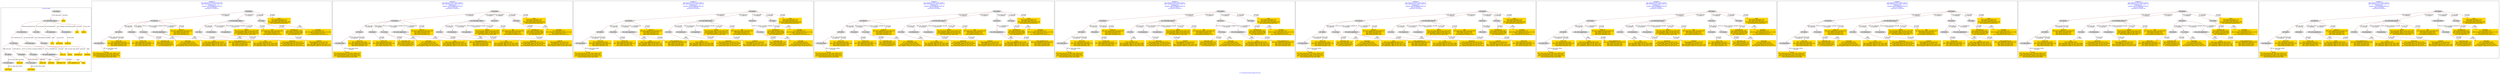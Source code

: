 digraph n0 {
fontcolor="blue"
remincross="true"
label="s17-s-houston-museum-of-fine-arts.json"
subgraph cluster_0 {
label="1-correct model"
n2[style="filled",color="white",fillcolor="lightgray",label="E12_Production1"];
n3[style="filled",color="white",fillcolor="lightgray",label="E21_Person1"];
n4[style="filled",color="white",fillcolor="lightgray",label="E52_Time-Span1"];
n5[style="filled",color="white",fillcolor="lightgray",label="E55_Type1"];
n6[style="filled",color="white",fillcolor="lightgray",label="E67_Birth1"];
n7[style="filled",color="white",fillcolor="lightgray",label="E69_Death1"];
n8[style="filled",color="white",fillcolor="lightgray",label="E74_Group1"];
n9[style="filled",color="white",fillcolor="lightgray",label="E82_Actor_Appellation1"];
n10[style="filled",color="white",fillcolor="lightgray",label="E22_Man-Made_Object1"];
n11[style="filled",color="white",fillcolor="lightgray",label="E35_Title1"];
n12[style="filled",color="white",fillcolor="lightgray",label="E54_Dimension1"];
n13[style="filled",color="white",fillcolor="lightgray",label="E8_Acquisition1"];
n14[style="filled",color="white",fillcolor="lightgray",label="E38_Image1"];
n15[style="filled",color="white",fillcolor="lightgray",label="E52_Time-Span2"];
n16[style="filled",color="white",fillcolor="lightgray",label="E52_Time-Span3"];
n17[shape="plaintext",style="filled",fillcolor="gold",label="Death_URI"];
n18[shape="plaintext",style="filled",fillcolor="gold",label="credittext"];
n19[shape="plaintext",style="filled",fillcolor="gold",label="artyear"];
n20[shape="plaintext",style="filled",fillcolor="gold",label="link"];
n21[shape="plaintext",style="filled",fillcolor="gold",label="technique_uri"];
n22[shape="plaintext",style="filled",fillcolor="gold",label="artist_appellation_uri"];
n23[shape="plaintext",style="filled",fillcolor="gold",label="artdesc"];
n24[shape="plaintext",style="filled",fillcolor="gold",label="artist_uri"];
n25[shape="plaintext",style="filled",fillcolor="gold",label="artist"];
n26[shape="plaintext",style="filled",fillcolor="gold",label="Birth_URI"];
n27[shape="plaintext",style="filled",fillcolor="gold",label="nationality"];
n28[shape="plaintext",style="filled",fillcolor="gold",label="artist_birth"];
n29[shape="plaintext",style="filled",fillcolor="gold",label="artist_death"];
n30[shape="plaintext",style="filled",fillcolor="gold",label="nationality_URI"];
n31[shape="plaintext",style="filled",fillcolor="gold",label="technique"];
n32[shape="plaintext",style="filled",fillcolor="gold",label="dimensions"];
n33[shape="plaintext",style="filled",fillcolor="gold",label="title"];
n34[shape="plaintext",style="filled",fillcolor="gold",label="photo"];
}
subgraph cluster_1 {
label="candidate 0\nlink coherence:0.037037037037037035\nnode coherence:0.07142857142857142\nconfidence:1.0\nmapping score:0.3988095238095238\ncost:1610.805839\n-precision:0.73-recall:0.57"
n36[style="filled",color="white",fillcolor="lightgray",label="E21_Person1"];
n37[style="filled",color="white",fillcolor="lightgray",label="E67_Birth1"];
n38[style="filled",color="white",fillcolor="lightgray",label="E69_Death1"];
n39[style="filled",color="white",fillcolor="lightgray",label="E74_Group1"];
n40[style="filled",color="white",fillcolor="lightgray",label="E82_Actor_Appellation1"];
n41[style="filled",color="white",fillcolor="lightgray",label="E22_Man-Made_Object1"];
n42[style="filled",color="white",fillcolor="lightgray",label="E35_Title1"];
n43[style="filled",color="white",fillcolor="lightgray",label="E54_Dimension1"];
n44[style="filled",color="white",fillcolor="lightgray",label="E8_Acquisition1"];
n45[style="filled",color="white",fillcolor="lightgray",label="E38_Image1"];
n46[style="filled",color="white",fillcolor="lightgray",label="E55_Type1"];
n47[style="filled",color="white",fillcolor="lightgray",label="E52_Time-Span1"];
n48[shape="plaintext",style="filled",fillcolor="gold",label="nationality_URI\n[E74_Group,classLink,0.712]\n[E55_Type,classLink,0.167]\n[E57_Material,classLink,0.081]\n[E74_Group,label,0.04]"];
n49[shape="plaintext",style="filled",fillcolor="gold",label="artdesc\n[E22_Man-Made_Object,P3_has_note,0.326]\n[E33_Linguistic_Object,P3_has_note,0.3]\n[E73_Information_Object,P3_has_note,0.267]\n[E21_Person,P3_has_note,0.108]"];
n50[shape="plaintext",style="filled",fillcolor="gold",label="title\n[E35_Title,label,0.363]\n[E22_Man-Made_Object,P3_has_note,0.268]\n[E33_Linguistic_Object,P3_has_note,0.203]\n[E73_Information_Object,P3_has_note,0.167]"];
n51[shape="plaintext",style="filled",fillcolor="gold",label="credittext\n[E8_Acquisition,P3_has_note,0.51]\n[E30_Right,P3_has_note,0.276]\n[E22_Man-Made_Object,P3_has_note,0.112]\n[E33_Linguistic_Object,P3_has_note,0.102]"];
n52[shape="plaintext",style="filled",fillcolor="gold",label="dimensions\n[E54_Dimension,P3_has_note,0.753]\n[E22_Man-Made_Object,P3_has_note,0.098]\n[E34_Inscription,P3_has_note,0.076]\n[E73_Information_Object,P3_has_note,0.073]"];
n53[shape="plaintext",style="filled",fillcolor="gold",label="Birth_URI\n[E67_Birth,classLink,0.436]\n[E82_Actor_Appellation,classLink,0.224]\n[E21_Person,classLink,0.193]\n[E69_Death,classLink,0.146]"];
n54[shape="plaintext",style="filled",fillcolor="gold",label="photo\n[E38_Image,classLink,0.727]\n[E53_Place,classLink,0.097]\n[E22_Man-Made_Object,classLink,0.096]\n[E8_Acquisition,classLink,0.081]"];
n55[shape="plaintext",style="filled",fillcolor="gold",label="link\n[E22_Man-Made_Object,classLink,0.407]\n[E38_Image,classLink,0.261]\n[E53_Place,classLink,0.181]\n[E8_Acquisition,classLink,0.151]"];
n56[shape="plaintext",style="filled",fillcolor="gold",label="artist\n[E82_Actor_Appellation,label,0.562]\n[E22_Man-Made_Object,P3_has_note,0.172]\n[E33_Linguistic_Object,P3_has_note,0.16]\n[E73_Information_Object,P3_has_note,0.106]"];
n57[shape="plaintext",style="filled",fillcolor="gold",label="Death_URI\n[E69_Death,classLink,0.415]\n[E82_Actor_Appellation,classLink,0.212]\n[E67_Birth,classLink,0.194]\n[E21_Person,classLink,0.179]"];
n58[shape="plaintext",style="filled",fillcolor="gold",label="artist_uri\n[E82_Actor_Appellation,classLink,0.322]\n[E21_Person,classLink,0.267]\n[E67_Birth,classLink,0.207]\n[E69_Death,classLink,0.204]"];
n59[shape="plaintext",style="filled",fillcolor="gold",label="artyear\n[E52_Time-Span,P82_at_some_time_within,0.427]\n[E52_Time-Span,P82b_end_of_the_end,0.334]\n[E52_Time-Span,P82a_begin_of_the_begin,0.175]\n[E34_Inscription,P3_has_note,0.063]"];
n60[shape="plaintext",style="filled",fillcolor="gold",label="nationality\n[E74_Group,label,0.544]\n[E74_Group,classLink,0.303]\n[E8_Acquisition,P3_has_note,0.082]\n[E33_Linguistic_Object,P3_has_note,0.071]"];
n61[shape="plaintext",style="filled",fillcolor="gold",label="artist_appellation_uri\n[E82_Actor_Appellation,classLink,0.653]\n[E21_Person,classLink,0.22]\n[E69_Death,classLink,0.064]\n[E67_Birth,classLink,0.063]"];
n62[shape="plaintext",style="filled",fillcolor="gold",label="technique_uri\n[E55_Type,classLink,0.446]\n[E57_Material,classLink,0.298]\n[E74_Group,classLink,0.209]\n[E55_Type,label,0.047]"];
n63[shape="plaintext",style="filled",fillcolor="gold",label="technique\n[E55_Type,label,0.415]\n[E29_Design_or_Procedure,P3_has_note,0.334]\n[E57_Material,label,0.13]\n[E12_Production,P3_has_note,0.121]"];
}
subgraph cluster_2 {
label="candidate 1\nlink coherence:0.03571428571428571\nnode coherence:0.07142857142857142\nconfidence:1.0\nmapping score:0.3988095238095238\ncost:1611.805148\n-precision:0.67-recall:0.57"
n65[style="filled",color="white",fillcolor="lightgray",label="E21_Person1"];
n66[style="filled",color="white",fillcolor="lightgray",label="E67_Birth1"];
n67[style="filled",color="white",fillcolor="lightgray",label="E69_Death1"];
n68[style="filled",color="white",fillcolor="lightgray",label="E74_Group1"];
n69[style="filled",color="white",fillcolor="lightgray",label="E82_Actor_Appellation1"];
n70[style="filled",color="white",fillcolor="lightgray",label="E22_Man-Made_Object1"];
n71[style="filled",color="white",fillcolor="lightgray",label="E35_Title1"];
n72[style="filled",color="white",fillcolor="lightgray",label="E54_Dimension1"];
n73[style="filled",color="white",fillcolor="lightgray",label="E8_Acquisition1"];
n74[style="filled",color="white",fillcolor="lightgray",label="E38_Image1"];
n75[style="filled",color="white",fillcolor="lightgray",label="E39_Actor1"];
n76[style="filled",color="white",fillcolor="lightgray",label="E55_Type1"];
n77[style="filled",color="white",fillcolor="lightgray",label="E52_Time-Span1"];
n78[shape="plaintext",style="filled",fillcolor="gold",label="nationality_URI\n[E74_Group,classLink,0.712]\n[E55_Type,classLink,0.167]\n[E57_Material,classLink,0.081]\n[E74_Group,label,0.04]"];
n79[shape="plaintext",style="filled",fillcolor="gold",label="artdesc\n[E22_Man-Made_Object,P3_has_note,0.326]\n[E33_Linguistic_Object,P3_has_note,0.3]\n[E73_Information_Object,P3_has_note,0.267]\n[E21_Person,P3_has_note,0.108]"];
n80[shape="plaintext",style="filled",fillcolor="gold",label="title\n[E35_Title,label,0.363]\n[E22_Man-Made_Object,P3_has_note,0.268]\n[E33_Linguistic_Object,P3_has_note,0.203]\n[E73_Information_Object,P3_has_note,0.167]"];
n81[shape="plaintext",style="filled",fillcolor="gold",label="credittext\n[E8_Acquisition,P3_has_note,0.51]\n[E30_Right,P3_has_note,0.276]\n[E22_Man-Made_Object,P3_has_note,0.112]\n[E33_Linguistic_Object,P3_has_note,0.102]"];
n82[shape="plaintext",style="filled",fillcolor="gold",label="dimensions\n[E54_Dimension,P3_has_note,0.753]\n[E22_Man-Made_Object,P3_has_note,0.098]\n[E34_Inscription,P3_has_note,0.076]\n[E73_Information_Object,P3_has_note,0.073]"];
n83[shape="plaintext",style="filled",fillcolor="gold",label="Birth_URI\n[E67_Birth,classLink,0.436]\n[E82_Actor_Appellation,classLink,0.224]\n[E21_Person,classLink,0.193]\n[E69_Death,classLink,0.146]"];
n84[shape="plaintext",style="filled",fillcolor="gold",label="photo\n[E38_Image,classLink,0.727]\n[E53_Place,classLink,0.097]\n[E22_Man-Made_Object,classLink,0.096]\n[E8_Acquisition,classLink,0.081]"];
n85[shape="plaintext",style="filled",fillcolor="gold",label="link\n[E22_Man-Made_Object,classLink,0.407]\n[E38_Image,classLink,0.261]\n[E53_Place,classLink,0.181]\n[E8_Acquisition,classLink,0.151]"];
n86[shape="plaintext",style="filled",fillcolor="gold",label="artist\n[E82_Actor_Appellation,label,0.562]\n[E22_Man-Made_Object,P3_has_note,0.172]\n[E33_Linguistic_Object,P3_has_note,0.16]\n[E73_Information_Object,P3_has_note,0.106]"];
n87[shape="plaintext",style="filled",fillcolor="gold",label="Death_URI\n[E69_Death,classLink,0.415]\n[E82_Actor_Appellation,classLink,0.212]\n[E67_Birth,classLink,0.194]\n[E21_Person,classLink,0.179]"];
n88[shape="plaintext",style="filled",fillcolor="gold",label="artist_uri\n[E82_Actor_Appellation,classLink,0.322]\n[E21_Person,classLink,0.267]\n[E67_Birth,classLink,0.207]\n[E69_Death,classLink,0.204]"];
n89[shape="plaintext",style="filled",fillcolor="gold",label="artyear\n[E52_Time-Span,P82_at_some_time_within,0.427]\n[E52_Time-Span,P82b_end_of_the_end,0.334]\n[E52_Time-Span,P82a_begin_of_the_begin,0.175]\n[E34_Inscription,P3_has_note,0.063]"];
n90[shape="plaintext",style="filled",fillcolor="gold",label="nationality\n[E74_Group,label,0.544]\n[E74_Group,classLink,0.303]\n[E8_Acquisition,P3_has_note,0.082]\n[E33_Linguistic_Object,P3_has_note,0.071]"];
n91[shape="plaintext",style="filled",fillcolor="gold",label="artist_appellation_uri\n[E82_Actor_Appellation,classLink,0.653]\n[E21_Person,classLink,0.22]\n[E69_Death,classLink,0.064]\n[E67_Birth,classLink,0.063]"];
n92[shape="plaintext",style="filled",fillcolor="gold",label="technique_uri\n[E55_Type,classLink,0.446]\n[E57_Material,classLink,0.298]\n[E74_Group,classLink,0.209]\n[E55_Type,label,0.047]"];
n93[shape="plaintext",style="filled",fillcolor="gold",label="technique\n[E55_Type,label,0.415]\n[E29_Design_or_Procedure,P3_has_note,0.334]\n[E57_Material,label,0.13]\n[E12_Production,P3_has_note,0.121]"];
}
subgraph cluster_3 {
label="candidate 2\nlink coherence:0.03571428571428571\nnode coherence:0.07142857142857142\nconfidence:1.0\nmapping score:0.3988095238095238\ncost:1611.805198\n-precision:0.58-recall:0.5"
n95[style="filled",color="white",fillcolor="lightgray",label="E21_Person1"];
n96[style="filled",color="white",fillcolor="lightgray",label="E67_Birth1"];
n97[style="filled",color="white",fillcolor="lightgray",label="E69_Death1"];
n98[style="filled",color="white",fillcolor="lightgray",label="E82_Actor_Appellation1"];
n99[style="filled",color="white",fillcolor="lightgray",label="E22_Man-Made_Object1"];
n100[style="filled",color="white",fillcolor="lightgray",label="E35_Title1"];
n101[style="filled",color="white",fillcolor="lightgray",label="E54_Dimension1"];
n102[style="filled",color="white",fillcolor="lightgray",label="E8_Acquisition1"];
n103[style="filled",color="white",fillcolor="lightgray",label="E38_Image1"];
n104[style="filled",color="white",fillcolor="lightgray",label="E39_Actor1"];
n105[style="filled",color="white",fillcolor="lightgray",label="E55_Type1"];
n106[style="filled",color="white",fillcolor="lightgray",label="E74_Group1"];
n107[style="filled",color="white",fillcolor="lightgray",label="E52_Time-Span1"];
n108[shape="plaintext",style="filled",fillcolor="gold",label="nationality_URI\n[E74_Group,classLink,0.712]\n[E55_Type,classLink,0.167]\n[E57_Material,classLink,0.081]\n[E74_Group,label,0.04]"];
n109[shape="plaintext",style="filled",fillcolor="gold",label="artdesc\n[E22_Man-Made_Object,P3_has_note,0.326]\n[E33_Linguistic_Object,P3_has_note,0.3]\n[E73_Information_Object,P3_has_note,0.267]\n[E21_Person,P3_has_note,0.108]"];
n110[shape="plaintext",style="filled",fillcolor="gold",label="title\n[E35_Title,label,0.363]\n[E22_Man-Made_Object,P3_has_note,0.268]\n[E33_Linguistic_Object,P3_has_note,0.203]\n[E73_Information_Object,P3_has_note,0.167]"];
n111[shape="plaintext",style="filled",fillcolor="gold",label="credittext\n[E8_Acquisition,P3_has_note,0.51]\n[E30_Right,P3_has_note,0.276]\n[E22_Man-Made_Object,P3_has_note,0.112]\n[E33_Linguistic_Object,P3_has_note,0.102]"];
n112[shape="plaintext",style="filled",fillcolor="gold",label="dimensions\n[E54_Dimension,P3_has_note,0.753]\n[E22_Man-Made_Object,P3_has_note,0.098]\n[E34_Inscription,P3_has_note,0.076]\n[E73_Information_Object,P3_has_note,0.073]"];
n113[shape="plaintext",style="filled",fillcolor="gold",label="Birth_URI\n[E67_Birth,classLink,0.436]\n[E82_Actor_Appellation,classLink,0.224]\n[E21_Person,classLink,0.193]\n[E69_Death,classLink,0.146]"];
n114[shape="plaintext",style="filled",fillcolor="gold",label="photo\n[E38_Image,classLink,0.727]\n[E53_Place,classLink,0.097]\n[E22_Man-Made_Object,classLink,0.096]\n[E8_Acquisition,classLink,0.081]"];
n115[shape="plaintext",style="filled",fillcolor="gold",label="link\n[E22_Man-Made_Object,classLink,0.407]\n[E38_Image,classLink,0.261]\n[E53_Place,classLink,0.181]\n[E8_Acquisition,classLink,0.151]"];
n116[shape="plaintext",style="filled",fillcolor="gold",label="artist\n[E82_Actor_Appellation,label,0.562]\n[E22_Man-Made_Object,P3_has_note,0.172]\n[E33_Linguistic_Object,P3_has_note,0.16]\n[E73_Information_Object,P3_has_note,0.106]"];
n117[shape="plaintext",style="filled",fillcolor="gold",label="Death_URI\n[E69_Death,classLink,0.415]\n[E82_Actor_Appellation,classLink,0.212]\n[E67_Birth,classLink,0.194]\n[E21_Person,classLink,0.179]"];
n118[shape="plaintext",style="filled",fillcolor="gold",label="artist_uri\n[E82_Actor_Appellation,classLink,0.322]\n[E21_Person,classLink,0.267]\n[E67_Birth,classLink,0.207]\n[E69_Death,classLink,0.204]"];
n119[shape="plaintext",style="filled",fillcolor="gold",label="artyear\n[E52_Time-Span,P82_at_some_time_within,0.427]\n[E52_Time-Span,P82b_end_of_the_end,0.334]\n[E52_Time-Span,P82a_begin_of_the_begin,0.175]\n[E34_Inscription,P3_has_note,0.063]"];
n120[shape="plaintext",style="filled",fillcolor="gold",label="nationality\n[E74_Group,label,0.544]\n[E74_Group,classLink,0.303]\n[E8_Acquisition,P3_has_note,0.082]\n[E33_Linguistic_Object,P3_has_note,0.071]"];
n121[shape="plaintext",style="filled",fillcolor="gold",label="artist_appellation_uri\n[E82_Actor_Appellation,classLink,0.653]\n[E21_Person,classLink,0.22]\n[E69_Death,classLink,0.064]\n[E67_Birth,classLink,0.063]"];
n122[shape="plaintext",style="filled",fillcolor="gold",label="technique_uri\n[E55_Type,classLink,0.446]\n[E57_Material,classLink,0.298]\n[E74_Group,classLink,0.209]\n[E55_Type,label,0.047]"];
n123[shape="plaintext",style="filled",fillcolor="gold",label="technique\n[E55_Type,label,0.415]\n[E29_Design_or_Procedure,P3_has_note,0.334]\n[E57_Material,label,0.13]\n[E12_Production,P3_has_note,0.121]"];
}
subgraph cluster_4 {
label="candidate 3\nlink coherence:0.03571428571428571\nnode coherence:0.07142857142857142\nconfidence:1.0\nmapping score:0.3988095238095238\ncost:1611.805462\n-precision:0.58-recall:0.5"
n125[style="filled",color="white",fillcolor="lightgray",label="E21_Person1"];
n126[style="filled",color="white",fillcolor="lightgray",label="E67_Birth1"];
n127[style="filled",color="white",fillcolor="lightgray",label="E69_Death1"];
n128[style="filled",color="white",fillcolor="lightgray",label="E74_Group1"];
n129[style="filled",color="white",fillcolor="lightgray",label="E22_Man-Made_Object1"];
n130[style="filled",color="white",fillcolor="lightgray",label="E35_Title1"];
n131[style="filled",color="white",fillcolor="lightgray",label="E54_Dimension1"];
n132[style="filled",color="white",fillcolor="lightgray",label="E8_Acquisition1"];
n133[style="filled",color="white",fillcolor="lightgray",label="E38_Image1"];
n134[style="filled",color="white",fillcolor="lightgray",label="E39_Actor1"];
n135[style="filled",color="white",fillcolor="lightgray",label="E55_Type1"];
n136[style="filled",color="white",fillcolor="lightgray",label="E82_Actor_Appellation1"];
n137[style="filled",color="white",fillcolor="lightgray",label="E52_Time-Span1"];
n138[shape="plaintext",style="filled",fillcolor="gold",label="nationality_URI\n[E74_Group,classLink,0.712]\n[E55_Type,classLink,0.167]\n[E57_Material,classLink,0.081]\n[E74_Group,label,0.04]"];
n139[shape="plaintext",style="filled",fillcolor="gold",label="artdesc\n[E22_Man-Made_Object,P3_has_note,0.326]\n[E33_Linguistic_Object,P3_has_note,0.3]\n[E73_Information_Object,P3_has_note,0.267]\n[E21_Person,P3_has_note,0.108]"];
n140[shape="plaintext",style="filled",fillcolor="gold",label="title\n[E35_Title,label,0.363]\n[E22_Man-Made_Object,P3_has_note,0.268]\n[E33_Linguistic_Object,P3_has_note,0.203]\n[E73_Information_Object,P3_has_note,0.167]"];
n141[shape="plaintext",style="filled",fillcolor="gold",label="credittext\n[E8_Acquisition,P3_has_note,0.51]\n[E30_Right,P3_has_note,0.276]\n[E22_Man-Made_Object,P3_has_note,0.112]\n[E33_Linguistic_Object,P3_has_note,0.102]"];
n142[shape="plaintext",style="filled",fillcolor="gold",label="dimensions\n[E54_Dimension,P3_has_note,0.753]\n[E22_Man-Made_Object,P3_has_note,0.098]\n[E34_Inscription,P3_has_note,0.076]\n[E73_Information_Object,P3_has_note,0.073]"];
n143[shape="plaintext",style="filled",fillcolor="gold",label="Birth_URI\n[E67_Birth,classLink,0.436]\n[E82_Actor_Appellation,classLink,0.224]\n[E21_Person,classLink,0.193]\n[E69_Death,classLink,0.146]"];
n144[shape="plaintext",style="filled",fillcolor="gold",label="photo\n[E38_Image,classLink,0.727]\n[E53_Place,classLink,0.097]\n[E22_Man-Made_Object,classLink,0.096]\n[E8_Acquisition,classLink,0.081]"];
n145[shape="plaintext",style="filled",fillcolor="gold",label="link\n[E22_Man-Made_Object,classLink,0.407]\n[E38_Image,classLink,0.261]\n[E53_Place,classLink,0.181]\n[E8_Acquisition,classLink,0.151]"];
n146[shape="plaintext",style="filled",fillcolor="gold",label="artist\n[E82_Actor_Appellation,label,0.562]\n[E22_Man-Made_Object,P3_has_note,0.172]\n[E33_Linguistic_Object,P3_has_note,0.16]\n[E73_Information_Object,P3_has_note,0.106]"];
n147[shape="plaintext",style="filled",fillcolor="gold",label="Death_URI\n[E69_Death,classLink,0.415]\n[E82_Actor_Appellation,classLink,0.212]\n[E67_Birth,classLink,0.194]\n[E21_Person,classLink,0.179]"];
n148[shape="plaintext",style="filled",fillcolor="gold",label="artist_uri\n[E82_Actor_Appellation,classLink,0.322]\n[E21_Person,classLink,0.267]\n[E67_Birth,classLink,0.207]\n[E69_Death,classLink,0.204]"];
n149[shape="plaintext",style="filled",fillcolor="gold",label="artyear\n[E52_Time-Span,P82_at_some_time_within,0.427]\n[E52_Time-Span,P82b_end_of_the_end,0.334]\n[E52_Time-Span,P82a_begin_of_the_begin,0.175]\n[E34_Inscription,P3_has_note,0.063]"];
n150[shape="plaintext",style="filled",fillcolor="gold",label="nationality\n[E74_Group,label,0.544]\n[E74_Group,classLink,0.303]\n[E8_Acquisition,P3_has_note,0.082]\n[E33_Linguistic_Object,P3_has_note,0.071]"];
n151[shape="plaintext",style="filled",fillcolor="gold",label="artist_appellation_uri\n[E82_Actor_Appellation,classLink,0.653]\n[E21_Person,classLink,0.22]\n[E69_Death,classLink,0.064]\n[E67_Birth,classLink,0.063]"];
n152[shape="plaintext",style="filled",fillcolor="gold",label="technique_uri\n[E55_Type,classLink,0.446]\n[E57_Material,classLink,0.298]\n[E74_Group,classLink,0.209]\n[E55_Type,label,0.047]"];
n153[shape="plaintext",style="filled",fillcolor="gold",label="technique\n[E55_Type,label,0.415]\n[E29_Design_or_Procedure,P3_has_note,0.334]\n[E57_Material,label,0.13]\n[E12_Production,P3_has_note,0.121]"];
}
subgraph cluster_5 {
label="candidate 4\nlink coherence:0.03571428571428571\nnode coherence:0.07142857142857142\nconfidence:1.0\nmapping score:0.3988095238095238\ncost:1611.805512\n-precision:0.5-recall:0.43"
n155[style="filled",color="white",fillcolor="lightgray",label="E21_Person1"];
n156[style="filled",color="white",fillcolor="lightgray",label="E67_Birth1"];
n157[style="filled",color="white",fillcolor="lightgray",label="E69_Death1"];
n158[style="filled",color="white",fillcolor="lightgray",label="E22_Man-Made_Object1"];
n159[style="filled",color="white",fillcolor="lightgray",label="E35_Title1"];
n160[style="filled",color="white",fillcolor="lightgray",label="E54_Dimension1"];
n161[style="filled",color="white",fillcolor="lightgray",label="E8_Acquisition1"];
n162[style="filled",color="white",fillcolor="lightgray",label="E38_Image1"];
n163[style="filled",color="white",fillcolor="lightgray",label="E39_Actor1"];
n164[style="filled",color="white",fillcolor="lightgray",label="E55_Type1"];
n165[style="filled",color="white",fillcolor="lightgray",label="E74_Group1"];
n166[style="filled",color="white",fillcolor="lightgray",label="E82_Actor_Appellation1"];
n167[style="filled",color="white",fillcolor="lightgray",label="E52_Time-Span1"];
n168[shape="plaintext",style="filled",fillcolor="gold",label="nationality_URI\n[E74_Group,classLink,0.712]\n[E55_Type,classLink,0.167]\n[E57_Material,classLink,0.081]\n[E74_Group,label,0.04]"];
n169[shape="plaintext",style="filled",fillcolor="gold",label="artdesc\n[E22_Man-Made_Object,P3_has_note,0.326]\n[E33_Linguistic_Object,P3_has_note,0.3]\n[E73_Information_Object,P3_has_note,0.267]\n[E21_Person,P3_has_note,0.108]"];
n170[shape="plaintext",style="filled",fillcolor="gold",label="title\n[E35_Title,label,0.363]\n[E22_Man-Made_Object,P3_has_note,0.268]\n[E33_Linguistic_Object,P3_has_note,0.203]\n[E73_Information_Object,P3_has_note,0.167]"];
n171[shape="plaintext",style="filled",fillcolor="gold",label="credittext\n[E8_Acquisition,P3_has_note,0.51]\n[E30_Right,P3_has_note,0.276]\n[E22_Man-Made_Object,P3_has_note,0.112]\n[E33_Linguistic_Object,P3_has_note,0.102]"];
n172[shape="plaintext",style="filled",fillcolor="gold",label="dimensions\n[E54_Dimension,P3_has_note,0.753]\n[E22_Man-Made_Object,P3_has_note,0.098]\n[E34_Inscription,P3_has_note,0.076]\n[E73_Information_Object,P3_has_note,0.073]"];
n173[shape="plaintext",style="filled",fillcolor="gold",label="Birth_URI\n[E67_Birth,classLink,0.436]\n[E82_Actor_Appellation,classLink,0.224]\n[E21_Person,classLink,0.193]\n[E69_Death,classLink,0.146]"];
n174[shape="plaintext",style="filled",fillcolor="gold",label="photo\n[E38_Image,classLink,0.727]\n[E53_Place,classLink,0.097]\n[E22_Man-Made_Object,classLink,0.096]\n[E8_Acquisition,classLink,0.081]"];
n175[shape="plaintext",style="filled",fillcolor="gold",label="link\n[E22_Man-Made_Object,classLink,0.407]\n[E38_Image,classLink,0.261]\n[E53_Place,classLink,0.181]\n[E8_Acquisition,classLink,0.151]"];
n176[shape="plaintext",style="filled",fillcolor="gold",label="artist\n[E82_Actor_Appellation,label,0.562]\n[E22_Man-Made_Object,P3_has_note,0.172]\n[E33_Linguistic_Object,P3_has_note,0.16]\n[E73_Information_Object,P3_has_note,0.106]"];
n177[shape="plaintext",style="filled",fillcolor="gold",label="Death_URI\n[E69_Death,classLink,0.415]\n[E82_Actor_Appellation,classLink,0.212]\n[E67_Birth,classLink,0.194]\n[E21_Person,classLink,0.179]"];
n178[shape="plaintext",style="filled",fillcolor="gold",label="artist_uri\n[E82_Actor_Appellation,classLink,0.322]\n[E21_Person,classLink,0.267]\n[E67_Birth,classLink,0.207]\n[E69_Death,classLink,0.204]"];
n179[shape="plaintext",style="filled",fillcolor="gold",label="artyear\n[E52_Time-Span,P82_at_some_time_within,0.427]\n[E52_Time-Span,P82b_end_of_the_end,0.334]\n[E52_Time-Span,P82a_begin_of_the_begin,0.175]\n[E34_Inscription,P3_has_note,0.063]"];
n180[shape="plaintext",style="filled",fillcolor="gold",label="nationality\n[E74_Group,label,0.544]\n[E74_Group,classLink,0.303]\n[E8_Acquisition,P3_has_note,0.082]\n[E33_Linguistic_Object,P3_has_note,0.071]"];
n181[shape="plaintext",style="filled",fillcolor="gold",label="artist_appellation_uri\n[E82_Actor_Appellation,classLink,0.653]\n[E21_Person,classLink,0.22]\n[E69_Death,classLink,0.064]\n[E67_Birth,classLink,0.063]"];
n182[shape="plaintext",style="filled",fillcolor="gold",label="technique_uri\n[E55_Type,classLink,0.446]\n[E57_Material,classLink,0.298]\n[E74_Group,classLink,0.209]\n[E55_Type,label,0.047]"];
n183[shape="plaintext",style="filled",fillcolor="gold",label="technique\n[E55_Type,label,0.415]\n[E29_Design_or_Procedure,P3_has_note,0.334]\n[E57_Material,label,0.13]\n[E12_Production,P3_has_note,0.121]"];
}
subgraph cluster_6 {
label="candidate 5\nlink coherence:0.03571428571428571\nnode coherence:0.07142857142857142\nconfidence:1.0\nmapping score:0.3988095238095238\ncost:1611.805544\n-precision:0.58-recall:0.5"
n185[style="filled",color="white",fillcolor="lightgray",label="E21_Person1"];
n186[style="filled",color="white",fillcolor="lightgray",label="E67_Birth1"];
n187[style="filled",color="white",fillcolor="lightgray",label="E74_Group1"];
n188[style="filled",color="white",fillcolor="lightgray",label="E82_Actor_Appellation1"];
n189[style="filled",color="white",fillcolor="lightgray",label="E22_Man-Made_Object1"];
n190[style="filled",color="white",fillcolor="lightgray",label="E35_Title1"];
n191[style="filled",color="white",fillcolor="lightgray",label="E54_Dimension1"];
n192[style="filled",color="white",fillcolor="lightgray",label="E8_Acquisition1"];
n193[style="filled",color="white",fillcolor="lightgray",label="E38_Image1"];
n194[style="filled",color="white",fillcolor="lightgray",label="E39_Actor1"];
n195[style="filled",color="white",fillcolor="lightgray",label="E55_Type1"];
n196[style="filled",color="white",fillcolor="lightgray",label="E69_Death1"];
n197[style="filled",color="white",fillcolor="lightgray",label="E52_Time-Span1"];
n198[shape="plaintext",style="filled",fillcolor="gold",label="nationality_URI\n[E74_Group,classLink,0.712]\n[E55_Type,classLink,0.167]\n[E57_Material,classLink,0.081]\n[E74_Group,label,0.04]"];
n199[shape="plaintext",style="filled",fillcolor="gold",label="artdesc\n[E22_Man-Made_Object,P3_has_note,0.326]\n[E33_Linguistic_Object,P3_has_note,0.3]\n[E73_Information_Object,P3_has_note,0.267]\n[E21_Person,P3_has_note,0.108]"];
n200[shape="plaintext",style="filled",fillcolor="gold",label="title\n[E35_Title,label,0.363]\n[E22_Man-Made_Object,P3_has_note,0.268]\n[E33_Linguistic_Object,P3_has_note,0.203]\n[E73_Information_Object,P3_has_note,0.167]"];
n201[shape="plaintext",style="filled",fillcolor="gold",label="credittext\n[E8_Acquisition,P3_has_note,0.51]\n[E30_Right,P3_has_note,0.276]\n[E22_Man-Made_Object,P3_has_note,0.112]\n[E33_Linguistic_Object,P3_has_note,0.102]"];
n202[shape="plaintext",style="filled",fillcolor="gold",label="dimensions\n[E54_Dimension,P3_has_note,0.753]\n[E22_Man-Made_Object,P3_has_note,0.098]\n[E34_Inscription,P3_has_note,0.076]\n[E73_Information_Object,P3_has_note,0.073]"];
n203[shape="plaintext",style="filled",fillcolor="gold",label="Birth_URI\n[E67_Birth,classLink,0.436]\n[E82_Actor_Appellation,classLink,0.224]\n[E21_Person,classLink,0.193]\n[E69_Death,classLink,0.146]"];
n204[shape="plaintext",style="filled",fillcolor="gold",label="photo\n[E38_Image,classLink,0.727]\n[E53_Place,classLink,0.097]\n[E22_Man-Made_Object,classLink,0.096]\n[E8_Acquisition,classLink,0.081]"];
n205[shape="plaintext",style="filled",fillcolor="gold",label="link\n[E22_Man-Made_Object,classLink,0.407]\n[E38_Image,classLink,0.261]\n[E53_Place,classLink,0.181]\n[E8_Acquisition,classLink,0.151]"];
n206[shape="plaintext",style="filled",fillcolor="gold",label="artist\n[E82_Actor_Appellation,label,0.562]\n[E22_Man-Made_Object,P3_has_note,0.172]\n[E33_Linguistic_Object,P3_has_note,0.16]\n[E73_Information_Object,P3_has_note,0.106]"];
n207[shape="plaintext",style="filled",fillcolor="gold",label="Death_URI\n[E69_Death,classLink,0.415]\n[E82_Actor_Appellation,classLink,0.212]\n[E67_Birth,classLink,0.194]\n[E21_Person,classLink,0.179]"];
n208[shape="plaintext",style="filled",fillcolor="gold",label="artist_uri\n[E82_Actor_Appellation,classLink,0.322]\n[E21_Person,classLink,0.267]\n[E67_Birth,classLink,0.207]\n[E69_Death,classLink,0.204]"];
n209[shape="plaintext",style="filled",fillcolor="gold",label="artyear\n[E52_Time-Span,P82_at_some_time_within,0.427]\n[E52_Time-Span,P82b_end_of_the_end,0.334]\n[E52_Time-Span,P82a_begin_of_the_begin,0.175]\n[E34_Inscription,P3_has_note,0.063]"];
n210[shape="plaintext",style="filled",fillcolor="gold",label="nationality\n[E74_Group,label,0.544]\n[E74_Group,classLink,0.303]\n[E8_Acquisition,P3_has_note,0.082]\n[E33_Linguistic_Object,P3_has_note,0.071]"];
n211[shape="plaintext",style="filled",fillcolor="gold",label="artist_appellation_uri\n[E82_Actor_Appellation,classLink,0.653]\n[E21_Person,classLink,0.22]\n[E69_Death,classLink,0.064]\n[E67_Birth,classLink,0.063]"];
n212[shape="plaintext",style="filled",fillcolor="gold",label="technique_uri\n[E55_Type,classLink,0.446]\n[E57_Material,classLink,0.298]\n[E74_Group,classLink,0.209]\n[E55_Type,label,0.047]"];
n213[shape="plaintext",style="filled",fillcolor="gold",label="technique\n[E55_Type,label,0.415]\n[E29_Design_or_Procedure,P3_has_note,0.334]\n[E57_Material,label,0.13]\n[E12_Production,P3_has_note,0.121]"];
}
subgraph cluster_7 {
label="candidate 6\nlink coherence:0.03571428571428571\nnode coherence:0.07142857142857142\nconfidence:1.0\nmapping score:0.3988095238095238\ncost:1611.805594\n-precision:0.5-recall:0.43"
n215[style="filled",color="white",fillcolor="lightgray",label="E21_Person1"];
n216[style="filled",color="white",fillcolor="lightgray",label="E67_Birth1"];
n217[style="filled",color="white",fillcolor="lightgray",label="E82_Actor_Appellation1"];
n218[style="filled",color="white",fillcolor="lightgray",label="E22_Man-Made_Object1"];
n219[style="filled",color="white",fillcolor="lightgray",label="E35_Title1"];
n220[style="filled",color="white",fillcolor="lightgray",label="E54_Dimension1"];
n221[style="filled",color="white",fillcolor="lightgray",label="E8_Acquisition1"];
n222[style="filled",color="white",fillcolor="lightgray",label="E38_Image1"];
n223[style="filled",color="white",fillcolor="lightgray",label="E39_Actor1"];
n224[style="filled",color="white",fillcolor="lightgray",label="E55_Type1"];
n225[style="filled",color="white",fillcolor="lightgray",label="E69_Death1"];
n226[style="filled",color="white",fillcolor="lightgray",label="E74_Group1"];
n227[style="filled",color="white",fillcolor="lightgray",label="E52_Time-Span1"];
n228[shape="plaintext",style="filled",fillcolor="gold",label="nationality_URI\n[E74_Group,classLink,0.712]\n[E55_Type,classLink,0.167]\n[E57_Material,classLink,0.081]\n[E74_Group,label,0.04]"];
n229[shape="plaintext",style="filled",fillcolor="gold",label="artdesc\n[E22_Man-Made_Object,P3_has_note,0.326]\n[E33_Linguistic_Object,P3_has_note,0.3]\n[E73_Information_Object,P3_has_note,0.267]\n[E21_Person,P3_has_note,0.108]"];
n230[shape="plaintext",style="filled",fillcolor="gold",label="title\n[E35_Title,label,0.363]\n[E22_Man-Made_Object,P3_has_note,0.268]\n[E33_Linguistic_Object,P3_has_note,0.203]\n[E73_Information_Object,P3_has_note,0.167]"];
n231[shape="plaintext",style="filled",fillcolor="gold",label="credittext\n[E8_Acquisition,P3_has_note,0.51]\n[E30_Right,P3_has_note,0.276]\n[E22_Man-Made_Object,P3_has_note,0.112]\n[E33_Linguistic_Object,P3_has_note,0.102]"];
n232[shape="plaintext",style="filled",fillcolor="gold",label="dimensions\n[E54_Dimension,P3_has_note,0.753]\n[E22_Man-Made_Object,P3_has_note,0.098]\n[E34_Inscription,P3_has_note,0.076]\n[E73_Information_Object,P3_has_note,0.073]"];
n233[shape="plaintext",style="filled",fillcolor="gold",label="Birth_URI\n[E67_Birth,classLink,0.436]\n[E82_Actor_Appellation,classLink,0.224]\n[E21_Person,classLink,0.193]\n[E69_Death,classLink,0.146]"];
n234[shape="plaintext",style="filled",fillcolor="gold",label="photo\n[E38_Image,classLink,0.727]\n[E53_Place,classLink,0.097]\n[E22_Man-Made_Object,classLink,0.096]\n[E8_Acquisition,classLink,0.081]"];
n235[shape="plaintext",style="filled",fillcolor="gold",label="link\n[E22_Man-Made_Object,classLink,0.407]\n[E38_Image,classLink,0.261]\n[E53_Place,classLink,0.181]\n[E8_Acquisition,classLink,0.151]"];
n236[shape="plaintext",style="filled",fillcolor="gold",label="artist\n[E82_Actor_Appellation,label,0.562]\n[E22_Man-Made_Object,P3_has_note,0.172]\n[E33_Linguistic_Object,P3_has_note,0.16]\n[E73_Information_Object,P3_has_note,0.106]"];
n237[shape="plaintext",style="filled",fillcolor="gold",label="Death_URI\n[E69_Death,classLink,0.415]\n[E82_Actor_Appellation,classLink,0.212]\n[E67_Birth,classLink,0.194]\n[E21_Person,classLink,0.179]"];
n238[shape="plaintext",style="filled",fillcolor="gold",label="artist_uri\n[E82_Actor_Appellation,classLink,0.322]\n[E21_Person,classLink,0.267]\n[E67_Birth,classLink,0.207]\n[E69_Death,classLink,0.204]"];
n239[shape="plaintext",style="filled",fillcolor="gold",label="artyear\n[E52_Time-Span,P82_at_some_time_within,0.427]\n[E52_Time-Span,P82b_end_of_the_end,0.334]\n[E52_Time-Span,P82a_begin_of_the_begin,0.175]\n[E34_Inscription,P3_has_note,0.063]"];
n240[shape="plaintext",style="filled",fillcolor="gold",label="nationality\n[E74_Group,label,0.544]\n[E74_Group,classLink,0.303]\n[E8_Acquisition,P3_has_note,0.082]\n[E33_Linguistic_Object,P3_has_note,0.071]"];
n241[shape="plaintext",style="filled",fillcolor="gold",label="artist_appellation_uri\n[E82_Actor_Appellation,classLink,0.653]\n[E21_Person,classLink,0.22]\n[E69_Death,classLink,0.064]\n[E67_Birth,classLink,0.063]"];
n242[shape="plaintext",style="filled",fillcolor="gold",label="technique_uri\n[E55_Type,classLink,0.446]\n[E57_Material,classLink,0.298]\n[E74_Group,classLink,0.209]\n[E55_Type,label,0.047]"];
n243[shape="plaintext",style="filled",fillcolor="gold",label="technique\n[E55_Type,label,0.415]\n[E29_Design_or_Procedure,P3_has_note,0.334]\n[E57_Material,label,0.13]\n[E12_Production,P3_has_note,0.121]"];
}
subgraph cluster_8 {
label="candidate 7\nlink coherence:0.03571428571428571\nnode coherence:0.07142857142857142\nconfidence:1.0\nmapping score:0.3988095238095238\ncost:1611.805858\n-precision:0.5-recall:0.43"
n245[style="filled",color="white",fillcolor="lightgray",label="E21_Person1"];
n246[style="filled",color="white",fillcolor="lightgray",label="E67_Birth1"];
n247[style="filled",color="white",fillcolor="lightgray",label="E74_Group1"];
n248[style="filled",color="white",fillcolor="lightgray",label="E22_Man-Made_Object1"];
n249[style="filled",color="white",fillcolor="lightgray",label="E35_Title1"];
n250[style="filled",color="white",fillcolor="lightgray",label="E54_Dimension1"];
n251[style="filled",color="white",fillcolor="lightgray",label="E8_Acquisition1"];
n252[style="filled",color="white",fillcolor="lightgray",label="E38_Image1"];
n253[style="filled",color="white",fillcolor="lightgray",label="E39_Actor1"];
n254[style="filled",color="white",fillcolor="lightgray",label="E55_Type1"];
n255[style="filled",color="white",fillcolor="lightgray",label="E69_Death1"];
n256[style="filled",color="white",fillcolor="lightgray",label="E82_Actor_Appellation1"];
n257[style="filled",color="white",fillcolor="lightgray",label="E52_Time-Span1"];
n258[shape="plaintext",style="filled",fillcolor="gold",label="nationality_URI\n[E74_Group,classLink,0.712]\n[E55_Type,classLink,0.167]\n[E57_Material,classLink,0.081]\n[E74_Group,label,0.04]"];
n259[shape="plaintext",style="filled",fillcolor="gold",label="artdesc\n[E22_Man-Made_Object,P3_has_note,0.326]\n[E33_Linguistic_Object,P3_has_note,0.3]\n[E73_Information_Object,P3_has_note,0.267]\n[E21_Person,P3_has_note,0.108]"];
n260[shape="plaintext",style="filled",fillcolor="gold",label="title\n[E35_Title,label,0.363]\n[E22_Man-Made_Object,P3_has_note,0.268]\n[E33_Linguistic_Object,P3_has_note,0.203]\n[E73_Information_Object,P3_has_note,0.167]"];
n261[shape="plaintext",style="filled",fillcolor="gold",label="credittext\n[E8_Acquisition,P3_has_note,0.51]\n[E30_Right,P3_has_note,0.276]\n[E22_Man-Made_Object,P3_has_note,0.112]\n[E33_Linguistic_Object,P3_has_note,0.102]"];
n262[shape="plaintext",style="filled",fillcolor="gold",label="dimensions\n[E54_Dimension,P3_has_note,0.753]\n[E22_Man-Made_Object,P3_has_note,0.098]\n[E34_Inscription,P3_has_note,0.076]\n[E73_Information_Object,P3_has_note,0.073]"];
n263[shape="plaintext",style="filled",fillcolor="gold",label="Birth_URI\n[E67_Birth,classLink,0.436]\n[E82_Actor_Appellation,classLink,0.224]\n[E21_Person,classLink,0.193]\n[E69_Death,classLink,0.146]"];
n264[shape="plaintext",style="filled",fillcolor="gold",label="photo\n[E38_Image,classLink,0.727]\n[E53_Place,classLink,0.097]\n[E22_Man-Made_Object,classLink,0.096]\n[E8_Acquisition,classLink,0.081]"];
n265[shape="plaintext",style="filled",fillcolor="gold",label="link\n[E22_Man-Made_Object,classLink,0.407]\n[E38_Image,classLink,0.261]\n[E53_Place,classLink,0.181]\n[E8_Acquisition,classLink,0.151]"];
n266[shape="plaintext",style="filled",fillcolor="gold",label="artist\n[E82_Actor_Appellation,label,0.562]\n[E22_Man-Made_Object,P3_has_note,0.172]\n[E33_Linguistic_Object,P3_has_note,0.16]\n[E73_Information_Object,P3_has_note,0.106]"];
n267[shape="plaintext",style="filled",fillcolor="gold",label="Death_URI\n[E69_Death,classLink,0.415]\n[E82_Actor_Appellation,classLink,0.212]\n[E67_Birth,classLink,0.194]\n[E21_Person,classLink,0.179]"];
n268[shape="plaintext",style="filled",fillcolor="gold",label="artist_uri\n[E82_Actor_Appellation,classLink,0.322]\n[E21_Person,classLink,0.267]\n[E67_Birth,classLink,0.207]\n[E69_Death,classLink,0.204]"];
n269[shape="plaintext",style="filled",fillcolor="gold",label="artyear\n[E52_Time-Span,P82_at_some_time_within,0.427]\n[E52_Time-Span,P82b_end_of_the_end,0.334]\n[E52_Time-Span,P82a_begin_of_the_begin,0.175]\n[E34_Inscription,P3_has_note,0.063]"];
n270[shape="plaintext",style="filled",fillcolor="gold",label="nationality\n[E74_Group,label,0.544]\n[E74_Group,classLink,0.303]\n[E8_Acquisition,P3_has_note,0.082]\n[E33_Linguistic_Object,P3_has_note,0.071]"];
n271[shape="plaintext",style="filled",fillcolor="gold",label="artist_appellation_uri\n[E82_Actor_Appellation,classLink,0.653]\n[E21_Person,classLink,0.22]\n[E69_Death,classLink,0.064]\n[E67_Birth,classLink,0.063]"];
n272[shape="plaintext",style="filled",fillcolor="gold",label="technique_uri\n[E55_Type,classLink,0.446]\n[E57_Material,classLink,0.298]\n[E74_Group,classLink,0.209]\n[E55_Type,label,0.047]"];
n273[shape="plaintext",style="filled",fillcolor="gold",label="technique\n[E55_Type,label,0.415]\n[E29_Design_or_Procedure,P3_has_note,0.334]\n[E57_Material,label,0.13]\n[E12_Production,P3_has_note,0.121]"];
}
subgraph cluster_9 {
label="candidate 8\nlink coherence:0.03571428571428571\nnode coherence:0.07142857142857142\nconfidence:1.0\nmapping score:0.3988095238095238\ncost:1611.805908\n-precision:0.42-recall:0.36"
n275[style="filled",color="white",fillcolor="lightgray",label="E21_Person1"];
n276[style="filled",color="white",fillcolor="lightgray",label="E67_Birth1"];
n277[style="filled",color="white",fillcolor="lightgray",label="E22_Man-Made_Object1"];
n278[style="filled",color="white",fillcolor="lightgray",label="E35_Title1"];
n279[style="filled",color="white",fillcolor="lightgray",label="E54_Dimension1"];
n280[style="filled",color="white",fillcolor="lightgray",label="E8_Acquisition1"];
n281[style="filled",color="white",fillcolor="lightgray",label="E38_Image1"];
n282[style="filled",color="white",fillcolor="lightgray",label="E39_Actor1"];
n283[style="filled",color="white",fillcolor="lightgray",label="E55_Type1"];
n284[style="filled",color="white",fillcolor="lightgray",label="E69_Death1"];
n285[style="filled",color="white",fillcolor="lightgray",label="E74_Group1"];
n286[style="filled",color="white",fillcolor="lightgray",label="E82_Actor_Appellation1"];
n287[style="filled",color="white",fillcolor="lightgray",label="E52_Time-Span1"];
n288[shape="plaintext",style="filled",fillcolor="gold",label="nationality_URI\n[E74_Group,classLink,0.712]\n[E55_Type,classLink,0.167]\n[E57_Material,classLink,0.081]\n[E74_Group,label,0.04]"];
n289[shape="plaintext",style="filled",fillcolor="gold",label="artdesc\n[E22_Man-Made_Object,P3_has_note,0.326]\n[E33_Linguistic_Object,P3_has_note,0.3]\n[E73_Information_Object,P3_has_note,0.267]\n[E21_Person,P3_has_note,0.108]"];
n290[shape="plaintext",style="filled",fillcolor="gold",label="title\n[E35_Title,label,0.363]\n[E22_Man-Made_Object,P3_has_note,0.268]\n[E33_Linguistic_Object,P3_has_note,0.203]\n[E73_Information_Object,P3_has_note,0.167]"];
n291[shape="plaintext",style="filled",fillcolor="gold",label="credittext\n[E8_Acquisition,P3_has_note,0.51]\n[E30_Right,P3_has_note,0.276]\n[E22_Man-Made_Object,P3_has_note,0.112]\n[E33_Linguistic_Object,P3_has_note,0.102]"];
n292[shape="plaintext",style="filled",fillcolor="gold",label="dimensions\n[E54_Dimension,P3_has_note,0.753]\n[E22_Man-Made_Object,P3_has_note,0.098]\n[E34_Inscription,P3_has_note,0.076]\n[E73_Information_Object,P3_has_note,0.073]"];
n293[shape="plaintext",style="filled",fillcolor="gold",label="Birth_URI\n[E67_Birth,classLink,0.436]\n[E82_Actor_Appellation,classLink,0.224]\n[E21_Person,classLink,0.193]\n[E69_Death,classLink,0.146]"];
n294[shape="plaintext",style="filled",fillcolor="gold",label="photo\n[E38_Image,classLink,0.727]\n[E53_Place,classLink,0.097]\n[E22_Man-Made_Object,classLink,0.096]\n[E8_Acquisition,classLink,0.081]"];
n295[shape="plaintext",style="filled",fillcolor="gold",label="link\n[E22_Man-Made_Object,classLink,0.407]\n[E38_Image,classLink,0.261]\n[E53_Place,classLink,0.181]\n[E8_Acquisition,classLink,0.151]"];
n296[shape="plaintext",style="filled",fillcolor="gold",label="artist\n[E82_Actor_Appellation,label,0.562]\n[E22_Man-Made_Object,P3_has_note,0.172]\n[E33_Linguistic_Object,P3_has_note,0.16]\n[E73_Information_Object,P3_has_note,0.106]"];
n297[shape="plaintext",style="filled",fillcolor="gold",label="Death_URI\n[E69_Death,classLink,0.415]\n[E82_Actor_Appellation,classLink,0.212]\n[E67_Birth,classLink,0.194]\n[E21_Person,classLink,0.179]"];
n298[shape="plaintext",style="filled",fillcolor="gold",label="artist_uri\n[E82_Actor_Appellation,classLink,0.322]\n[E21_Person,classLink,0.267]\n[E67_Birth,classLink,0.207]\n[E69_Death,classLink,0.204]"];
n299[shape="plaintext",style="filled",fillcolor="gold",label="artyear\n[E52_Time-Span,P82_at_some_time_within,0.427]\n[E52_Time-Span,P82b_end_of_the_end,0.334]\n[E52_Time-Span,P82a_begin_of_the_begin,0.175]\n[E34_Inscription,P3_has_note,0.063]"];
n300[shape="plaintext",style="filled",fillcolor="gold",label="nationality\n[E74_Group,label,0.544]\n[E74_Group,classLink,0.303]\n[E8_Acquisition,P3_has_note,0.082]\n[E33_Linguistic_Object,P3_has_note,0.071]"];
n301[shape="plaintext",style="filled",fillcolor="gold",label="artist_appellation_uri\n[E82_Actor_Appellation,classLink,0.653]\n[E21_Person,classLink,0.22]\n[E69_Death,classLink,0.064]\n[E67_Birth,classLink,0.063]"];
n302[shape="plaintext",style="filled",fillcolor="gold",label="technique_uri\n[E55_Type,classLink,0.446]\n[E57_Material,classLink,0.298]\n[E74_Group,classLink,0.209]\n[E55_Type,label,0.047]"];
n303[shape="plaintext",style="filled",fillcolor="gold",label="technique\n[E55_Type,label,0.415]\n[E29_Design_or_Procedure,P3_has_note,0.334]\n[E57_Material,label,0.13]\n[E12_Production,P3_has_note,0.121]"];
}
subgraph cluster_10 {
label="candidate 9\nlink coherence:0.03571428571428571\nnode coherence:0.07142857142857142\nconfidence:1.0\nmapping score:0.3988095238095238\ncost:1611.810043\n-precision:0.58-recall:0.5"
n305[style="filled",color="white",fillcolor="lightgray",label="E21_Person1"];
n306[style="filled",color="white",fillcolor="lightgray",label="E67_Birth1"];
n307[style="filled",color="white",fillcolor="lightgray",label="E69_Death1"];
n308[style="filled",color="white",fillcolor="lightgray",label="E82_Actor_Appellation1"];
n309[style="filled",color="white",fillcolor="lightgray",label="E22_Man-Made_Object1"];
n310[style="filled",color="white",fillcolor="lightgray",label="E35_Title1"];
n311[style="filled",color="white",fillcolor="lightgray",label="E54_Dimension1"];
n312[style="filled",color="white",fillcolor="lightgray",label="E8_Acquisition1"];
n313[style="filled",color="white",fillcolor="lightgray",label="E38_Image1"];
n314[style="filled",color="white",fillcolor="lightgray",label="E40_Legal_Body1"];
n315[style="filled",color="white",fillcolor="lightgray",label="E55_Type1"];
n316[style="filled",color="white",fillcolor="lightgray",label="E74_Group1"];
n317[style="filled",color="white",fillcolor="lightgray",label="E52_Time-Span1"];
n318[shape="plaintext",style="filled",fillcolor="gold",label="nationality_URI\n[E74_Group,classLink,0.712]\n[E55_Type,classLink,0.167]\n[E57_Material,classLink,0.081]\n[E74_Group,label,0.04]"];
n319[shape="plaintext",style="filled",fillcolor="gold",label="artdesc\n[E22_Man-Made_Object,P3_has_note,0.326]\n[E33_Linguistic_Object,P3_has_note,0.3]\n[E73_Information_Object,P3_has_note,0.267]\n[E21_Person,P3_has_note,0.108]"];
n320[shape="plaintext",style="filled",fillcolor="gold",label="title\n[E35_Title,label,0.363]\n[E22_Man-Made_Object,P3_has_note,0.268]\n[E33_Linguistic_Object,P3_has_note,0.203]\n[E73_Information_Object,P3_has_note,0.167]"];
n321[shape="plaintext",style="filled",fillcolor="gold",label="credittext\n[E8_Acquisition,P3_has_note,0.51]\n[E30_Right,P3_has_note,0.276]\n[E22_Man-Made_Object,P3_has_note,0.112]\n[E33_Linguistic_Object,P3_has_note,0.102]"];
n322[shape="plaintext",style="filled",fillcolor="gold",label="dimensions\n[E54_Dimension,P3_has_note,0.753]\n[E22_Man-Made_Object,P3_has_note,0.098]\n[E34_Inscription,P3_has_note,0.076]\n[E73_Information_Object,P3_has_note,0.073]"];
n323[shape="plaintext",style="filled",fillcolor="gold",label="Birth_URI\n[E67_Birth,classLink,0.436]\n[E82_Actor_Appellation,classLink,0.224]\n[E21_Person,classLink,0.193]\n[E69_Death,classLink,0.146]"];
n324[shape="plaintext",style="filled",fillcolor="gold",label="photo\n[E38_Image,classLink,0.727]\n[E53_Place,classLink,0.097]\n[E22_Man-Made_Object,classLink,0.096]\n[E8_Acquisition,classLink,0.081]"];
n325[shape="plaintext",style="filled",fillcolor="gold",label="link\n[E22_Man-Made_Object,classLink,0.407]\n[E38_Image,classLink,0.261]\n[E53_Place,classLink,0.181]\n[E8_Acquisition,classLink,0.151]"];
n326[shape="plaintext",style="filled",fillcolor="gold",label="artist\n[E82_Actor_Appellation,label,0.562]\n[E22_Man-Made_Object,P3_has_note,0.172]\n[E33_Linguistic_Object,P3_has_note,0.16]\n[E73_Information_Object,P3_has_note,0.106]"];
n327[shape="plaintext",style="filled",fillcolor="gold",label="Death_URI\n[E69_Death,classLink,0.415]\n[E82_Actor_Appellation,classLink,0.212]\n[E67_Birth,classLink,0.194]\n[E21_Person,classLink,0.179]"];
n328[shape="plaintext",style="filled",fillcolor="gold",label="artist_uri\n[E82_Actor_Appellation,classLink,0.322]\n[E21_Person,classLink,0.267]\n[E67_Birth,classLink,0.207]\n[E69_Death,classLink,0.204]"];
n329[shape="plaintext",style="filled",fillcolor="gold",label="artyear\n[E52_Time-Span,P82_at_some_time_within,0.427]\n[E52_Time-Span,P82b_end_of_the_end,0.334]\n[E52_Time-Span,P82a_begin_of_the_begin,0.175]\n[E34_Inscription,P3_has_note,0.063]"];
n330[shape="plaintext",style="filled",fillcolor="gold",label="nationality\n[E74_Group,label,0.544]\n[E74_Group,classLink,0.303]\n[E8_Acquisition,P3_has_note,0.082]\n[E33_Linguistic_Object,P3_has_note,0.071]"];
n331[shape="plaintext",style="filled",fillcolor="gold",label="artist_appellation_uri\n[E82_Actor_Appellation,classLink,0.653]\n[E21_Person,classLink,0.22]\n[E69_Death,classLink,0.064]\n[E67_Birth,classLink,0.063]"];
n332[shape="plaintext",style="filled",fillcolor="gold",label="technique_uri\n[E55_Type,classLink,0.446]\n[E57_Material,classLink,0.298]\n[E74_Group,classLink,0.209]\n[E55_Type,label,0.047]"];
n333[shape="plaintext",style="filled",fillcolor="gold",label="technique\n[E55_Type,label,0.415]\n[E29_Design_or_Procedure,P3_has_note,0.334]\n[E57_Material,label,0.13]\n[E12_Production,P3_has_note,0.121]"];
}
n2 -> n3[color="brown",fontcolor="black",label="P14_carried_out_by"]
n2 -> n4[color="brown",fontcolor="black",label="P4_has_time-span"]
n2 -> n5[color="brown",fontcolor="black",label="P32_used_general_technique"]
n3 -> n6[color="brown",fontcolor="black",label="P98i_was_born"]
n3 -> n7[color="brown",fontcolor="black",label="P100i_died_in"]
n3 -> n8[color="brown",fontcolor="black",label="P107i_is_current_or_former_member_of"]
n3 -> n9[color="brown",fontcolor="black",label="P131_is_identified_by"]
n10 -> n2[color="brown",fontcolor="black",label="P108i_was_produced_by"]
n10 -> n11[color="brown",fontcolor="black",label="P102_has_title"]
n10 -> n12[color="brown",fontcolor="black",label="P43_has_dimension"]
n10 -> n13[color="brown",fontcolor="black",label="P24i_changed_ownership_through"]
n14 -> n10[color="brown",fontcolor="black",label="P138_represents"]
n6 -> n15[color="brown",fontcolor="black",label="P4_has_time-span"]
n7 -> n16[color="brown",fontcolor="black",label="P4_has_time-span"]
n7 -> n17[color="brown",fontcolor="black",label="classLink"]
n13 -> n18[color="brown",fontcolor="black",label="P3_has_note"]
n4 -> n19[color="brown",fontcolor="black",label="P82_at_some_time_within"]
n10 -> n20[color="brown",fontcolor="black",label="classLink"]
n5 -> n21[color="brown",fontcolor="black",label="classLink"]
n9 -> n22[color="brown",fontcolor="black",label="classLink"]
n10 -> n23[color="brown",fontcolor="black",label="P3_has_note"]
n3 -> n24[color="brown",fontcolor="black",label="classLink"]
n9 -> n25[color="brown",fontcolor="black",label="label"]
n6 -> n26[color="brown",fontcolor="black",label="classLink"]
n8 -> n27[color="brown",fontcolor="black",label="label"]
n15 -> n28[color="brown",fontcolor="black",label="P82_at_some_time_within"]
n16 -> n29[color="brown",fontcolor="black",label="P82_at_some_time_within"]
n8 -> n30[color="brown",fontcolor="black",label="classLink"]
n5 -> n31[color="brown",fontcolor="black",label="label"]
n12 -> n32[color="brown",fontcolor="black",label="P3_has_note"]
n11 -> n33[color="brown",fontcolor="black",label="label"]
n14 -> n34[color="brown",fontcolor="black",label="classLink"]
n36 -> n37[color="brown",fontcolor="black",label="P98i_was_born\nw=0.993786"]
n36 -> n38[color="brown",fontcolor="black",label="P100i_died_in\nw=0.995499"]
n36 -> n39[color="brown",fontcolor="black",label="P107i_is_current_or_former_member_of\nw=0.995691"]
n36 -> n40[color="brown",fontcolor="black",label="P131_is_identified_by\nw=0.992637"]
n41 -> n42[color="brown",fontcolor="black",label="P102_has_title\nw=0.976935"]
n41 -> n43[color="brown",fontcolor="black",label="P43_has_dimension\nw=0.914539"]
n41 -> n44[color="brown",fontcolor="black",label="P24i_changed_ownership_through\nw=0.977372"]
n45 -> n36[color="brown",fontcolor="black",label="P138_represents\nw=0.999308"]
n45 -> n41[color="brown",fontcolor="black",label="P138_represents\nw=0.983075"]
n45 -> n46[color="brown",fontcolor="black",label="P2_has_type\nw=0.983207"]
n37 -> n47[color="brown",fontcolor="black",label="P4_has_time-span\nw=0.993791"]
n39 -> n48[color="brown",fontcolor="black",label="classLink\nw=100.0"]
n41 -> n49[color="brown",fontcolor="black",label="P3_has_note\nw=100.0"]
n42 -> n50[color="brown",fontcolor="black",label="label\nw=100.0"]
n44 -> n51[color="brown",fontcolor="black",label="P3_has_note\nw=100.0"]
n43 -> n52[color="brown",fontcolor="black",label="P3_has_note\nw=100.0"]
n37 -> n53[color="brown",fontcolor="black",label="classLink\nw=100.0"]
n45 -> n54[color="brown",fontcolor="black",label="classLink\nw=100.0"]
n41 -> n55[color="brown",fontcolor="black",label="classLink\nw=100.0"]
n40 -> n56[color="brown",fontcolor="black",label="label\nw=100.0"]
n38 -> n57[color="brown",fontcolor="black",label="classLink\nw=100.0"]
n36 -> n58[color="brown",fontcolor="black",label="classLink\nw=100.0"]
n47 -> n59[color="brown",fontcolor="black",label="P82_at_some_time_within\nw=100.0"]
n39 -> n60[color="brown",fontcolor="black",label="label\nw=100.0"]
n40 -> n61[color="brown",fontcolor="black",label="classLink\nw=100.0"]
n46 -> n62[color="brown",fontcolor="black",label="classLink\nw=100.0"]
n46 -> n63[color="brown",fontcolor="black",label="label\nw=100.0"]
n65 -> n66[color="brown",fontcolor="black",label="P98i_was_born\nw=0.993786"]
n65 -> n67[color="brown",fontcolor="black",label="P100i_died_in\nw=0.995499"]
n65 -> n68[color="brown",fontcolor="black",label="P107i_is_current_or_former_member_of\nw=0.995691"]
n65 -> n69[color="brown",fontcolor="black",label="P131_is_identified_by\nw=0.992637"]
n70 -> n71[color="brown",fontcolor="black",label="P102_has_title\nw=0.976935"]
n70 -> n72[color="brown",fontcolor="black",label="P43_has_dimension\nw=0.914539"]
n70 -> n73[color="brown",fontcolor="black",label="P24i_changed_ownership_through\nw=0.977372"]
n74 -> n65[color="brown",fontcolor="black",label="P138_represents\nw=0.999308"]
n74 -> n70[color="brown",fontcolor="black",label="P138_represents\nw=0.983075"]
n74 -> n75[color="brown",fontcolor="black",label="P138_represents\nw=0.999308"]
n74 -> n76[color="brown",fontcolor="black",label="P2_has_type\nw=0.983207"]
n66 -> n77[color="brown",fontcolor="black",label="P4_has_time-span\nw=0.993791"]
n68 -> n78[color="brown",fontcolor="black",label="classLink\nw=100.0"]
n70 -> n79[color="brown",fontcolor="black",label="P3_has_note\nw=100.0"]
n71 -> n80[color="brown",fontcolor="black",label="label\nw=100.0"]
n73 -> n81[color="brown",fontcolor="black",label="P3_has_note\nw=100.0"]
n72 -> n82[color="brown",fontcolor="black",label="P3_has_note\nw=100.0"]
n66 -> n83[color="brown",fontcolor="black",label="classLink\nw=100.0"]
n74 -> n84[color="brown",fontcolor="black",label="classLink\nw=100.0"]
n70 -> n85[color="brown",fontcolor="black",label="classLink\nw=100.0"]
n69 -> n86[color="brown",fontcolor="black",label="label\nw=100.0"]
n67 -> n87[color="brown",fontcolor="black",label="classLink\nw=100.0"]
n65 -> n88[color="brown",fontcolor="black",label="classLink\nw=100.0"]
n77 -> n89[color="brown",fontcolor="black",label="P82_at_some_time_within\nw=100.0"]
n68 -> n90[color="brown",fontcolor="black",label="label\nw=100.0"]
n69 -> n91[color="brown",fontcolor="black",label="classLink\nw=100.0"]
n76 -> n92[color="brown",fontcolor="black",label="classLink\nw=100.0"]
n76 -> n93[color="brown",fontcolor="black",label="label\nw=100.0"]
n95 -> n96[color="brown",fontcolor="black",label="P98i_was_born\nw=0.993786"]
n95 -> n97[color="brown",fontcolor="black",label="P100i_died_in\nw=0.995499"]
n95 -> n98[color="brown",fontcolor="black",label="P131_is_identified_by\nw=0.992637"]
n99 -> n100[color="brown",fontcolor="black",label="P102_has_title\nw=0.976935"]
n99 -> n101[color="brown",fontcolor="black",label="P43_has_dimension\nw=0.914539"]
n99 -> n102[color="brown",fontcolor="black",label="P24i_changed_ownership_through\nw=0.977372"]
n103 -> n95[color="brown",fontcolor="black",label="P138_represents\nw=0.999308"]
n103 -> n99[color="brown",fontcolor="black",label="P138_represents\nw=0.983075"]
n103 -> n104[color="brown",fontcolor="black",label="P138_represents\nw=0.999308"]
n103 -> n105[color="brown",fontcolor="black",label="P2_has_type\nw=0.983207"]
n104 -> n106[color="brown",fontcolor="black",label="P107i_is_current_or_former_member_of\nw=0.995741"]
n96 -> n107[color="brown",fontcolor="black",label="P4_has_time-span\nw=0.993791"]
n106 -> n108[color="brown",fontcolor="black",label="classLink\nw=100.0"]
n99 -> n109[color="brown",fontcolor="black",label="P3_has_note\nw=100.0"]
n100 -> n110[color="brown",fontcolor="black",label="label\nw=100.0"]
n102 -> n111[color="brown",fontcolor="black",label="P3_has_note\nw=100.0"]
n101 -> n112[color="brown",fontcolor="black",label="P3_has_note\nw=100.0"]
n96 -> n113[color="brown",fontcolor="black",label="classLink\nw=100.0"]
n103 -> n114[color="brown",fontcolor="black",label="classLink\nw=100.0"]
n99 -> n115[color="brown",fontcolor="black",label="classLink\nw=100.0"]
n98 -> n116[color="brown",fontcolor="black",label="label\nw=100.0"]
n97 -> n117[color="brown",fontcolor="black",label="classLink\nw=100.0"]
n95 -> n118[color="brown",fontcolor="black",label="classLink\nw=100.0"]
n107 -> n119[color="brown",fontcolor="black",label="P82_at_some_time_within\nw=100.0"]
n106 -> n120[color="brown",fontcolor="black",label="label\nw=100.0"]
n98 -> n121[color="brown",fontcolor="black",label="classLink\nw=100.0"]
n105 -> n122[color="brown",fontcolor="black",label="classLink\nw=100.0"]
n105 -> n123[color="brown",fontcolor="black",label="label\nw=100.0"]
n125 -> n126[color="brown",fontcolor="black",label="P98i_was_born\nw=0.993786"]
n125 -> n127[color="brown",fontcolor="black",label="P100i_died_in\nw=0.995499"]
n125 -> n128[color="brown",fontcolor="black",label="P107i_is_current_or_former_member_of\nw=0.995691"]
n129 -> n130[color="brown",fontcolor="black",label="P102_has_title\nw=0.976935"]
n129 -> n131[color="brown",fontcolor="black",label="P43_has_dimension\nw=0.914539"]
n129 -> n132[color="brown",fontcolor="black",label="P24i_changed_ownership_through\nw=0.977372"]
n133 -> n125[color="brown",fontcolor="black",label="P138_represents\nw=0.999308"]
n133 -> n129[color="brown",fontcolor="black",label="P138_represents\nw=0.983075"]
n133 -> n134[color="brown",fontcolor="black",label="P138_represents\nw=0.999308"]
n133 -> n135[color="brown",fontcolor="black",label="P2_has_type\nw=0.983207"]
n134 -> n136[color="brown",fontcolor="black",label="P131_is_identified_by\nw=0.992951"]
n126 -> n137[color="brown",fontcolor="black",label="P4_has_time-span\nw=0.993791"]
n128 -> n138[color="brown",fontcolor="black",label="classLink\nw=100.0"]
n129 -> n139[color="brown",fontcolor="black",label="P3_has_note\nw=100.0"]
n130 -> n140[color="brown",fontcolor="black",label="label\nw=100.0"]
n132 -> n141[color="brown",fontcolor="black",label="P3_has_note\nw=100.0"]
n131 -> n142[color="brown",fontcolor="black",label="P3_has_note\nw=100.0"]
n126 -> n143[color="brown",fontcolor="black",label="classLink\nw=100.0"]
n133 -> n144[color="brown",fontcolor="black",label="classLink\nw=100.0"]
n129 -> n145[color="brown",fontcolor="black",label="classLink\nw=100.0"]
n136 -> n146[color="brown",fontcolor="black",label="label\nw=100.0"]
n127 -> n147[color="brown",fontcolor="black",label="classLink\nw=100.0"]
n125 -> n148[color="brown",fontcolor="black",label="classLink\nw=100.0"]
n137 -> n149[color="brown",fontcolor="black",label="P82_at_some_time_within\nw=100.0"]
n128 -> n150[color="brown",fontcolor="black",label="label\nw=100.0"]
n136 -> n151[color="brown",fontcolor="black",label="classLink\nw=100.0"]
n135 -> n152[color="brown",fontcolor="black",label="classLink\nw=100.0"]
n135 -> n153[color="brown",fontcolor="black",label="label\nw=100.0"]
n155 -> n156[color="brown",fontcolor="black",label="P98i_was_born\nw=0.993786"]
n155 -> n157[color="brown",fontcolor="black",label="P100i_died_in\nw=0.995499"]
n158 -> n159[color="brown",fontcolor="black",label="P102_has_title\nw=0.976935"]
n158 -> n160[color="brown",fontcolor="black",label="P43_has_dimension\nw=0.914539"]
n158 -> n161[color="brown",fontcolor="black",label="P24i_changed_ownership_through\nw=0.977372"]
n162 -> n155[color="brown",fontcolor="black",label="P138_represents\nw=0.999308"]
n162 -> n158[color="brown",fontcolor="black",label="P138_represents\nw=0.983075"]
n162 -> n163[color="brown",fontcolor="black",label="P138_represents\nw=0.999308"]
n162 -> n164[color="brown",fontcolor="black",label="P2_has_type\nw=0.983207"]
n163 -> n165[color="brown",fontcolor="black",label="P107i_is_current_or_former_member_of\nw=0.995741"]
n163 -> n166[color="brown",fontcolor="black",label="P131_is_identified_by\nw=0.992951"]
n156 -> n167[color="brown",fontcolor="black",label="P4_has_time-span\nw=0.993791"]
n165 -> n168[color="brown",fontcolor="black",label="classLink\nw=100.0"]
n158 -> n169[color="brown",fontcolor="black",label="P3_has_note\nw=100.0"]
n159 -> n170[color="brown",fontcolor="black",label="label\nw=100.0"]
n161 -> n171[color="brown",fontcolor="black",label="P3_has_note\nw=100.0"]
n160 -> n172[color="brown",fontcolor="black",label="P3_has_note\nw=100.0"]
n156 -> n173[color="brown",fontcolor="black",label="classLink\nw=100.0"]
n162 -> n174[color="brown",fontcolor="black",label="classLink\nw=100.0"]
n158 -> n175[color="brown",fontcolor="black",label="classLink\nw=100.0"]
n166 -> n176[color="brown",fontcolor="black",label="label\nw=100.0"]
n157 -> n177[color="brown",fontcolor="black",label="classLink\nw=100.0"]
n155 -> n178[color="brown",fontcolor="black",label="classLink\nw=100.0"]
n167 -> n179[color="brown",fontcolor="black",label="P82_at_some_time_within\nw=100.0"]
n165 -> n180[color="brown",fontcolor="black",label="label\nw=100.0"]
n166 -> n181[color="brown",fontcolor="black",label="classLink\nw=100.0"]
n164 -> n182[color="brown",fontcolor="black",label="classLink\nw=100.0"]
n164 -> n183[color="brown",fontcolor="black",label="label\nw=100.0"]
n185 -> n186[color="brown",fontcolor="black",label="P98i_was_born\nw=0.993786"]
n185 -> n187[color="brown",fontcolor="black",label="P107i_is_current_or_former_member_of\nw=0.995691"]
n185 -> n188[color="brown",fontcolor="black",label="P131_is_identified_by\nw=0.992637"]
n189 -> n190[color="brown",fontcolor="black",label="P102_has_title\nw=0.976935"]
n189 -> n191[color="brown",fontcolor="black",label="P43_has_dimension\nw=0.914539"]
n189 -> n192[color="brown",fontcolor="black",label="P24i_changed_ownership_through\nw=0.977372"]
n193 -> n185[color="brown",fontcolor="black",label="P138_represents\nw=0.999308"]
n193 -> n189[color="brown",fontcolor="black",label="P138_represents\nw=0.983075"]
n193 -> n194[color="brown",fontcolor="black",label="P138_represents\nw=0.999308"]
n193 -> n195[color="brown",fontcolor="black",label="P2_has_type\nw=0.983207"]
n194 -> n196[color="brown",fontcolor="black",label="P100i_died_in\nw=0.995896"]
n186 -> n197[color="brown",fontcolor="black",label="P4_has_time-span\nw=0.993791"]
n187 -> n198[color="brown",fontcolor="black",label="classLink\nw=100.0"]
n189 -> n199[color="brown",fontcolor="black",label="P3_has_note\nw=100.0"]
n190 -> n200[color="brown",fontcolor="black",label="label\nw=100.0"]
n192 -> n201[color="brown",fontcolor="black",label="P3_has_note\nw=100.0"]
n191 -> n202[color="brown",fontcolor="black",label="P3_has_note\nw=100.0"]
n186 -> n203[color="brown",fontcolor="black",label="classLink\nw=100.0"]
n193 -> n204[color="brown",fontcolor="black",label="classLink\nw=100.0"]
n189 -> n205[color="brown",fontcolor="black",label="classLink\nw=100.0"]
n188 -> n206[color="brown",fontcolor="black",label="label\nw=100.0"]
n196 -> n207[color="brown",fontcolor="black",label="classLink\nw=100.0"]
n185 -> n208[color="brown",fontcolor="black",label="classLink\nw=100.0"]
n197 -> n209[color="brown",fontcolor="black",label="P82_at_some_time_within\nw=100.0"]
n187 -> n210[color="brown",fontcolor="black",label="label\nw=100.0"]
n188 -> n211[color="brown",fontcolor="black",label="classLink\nw=100.0"]
n195 -> n212[color="brown",fontcolor="black",label="classLink\nw=100.0"]
n195 -> n213[color="brown",fontcolor="black",label="label\nw=100.0"]
n215 -> n216[color="brown",fontcolor="black",label="P98i_was_born\nw=0.993786"]
n215 -> n217[color="brown",fontcolor="black",label="P131_is_identified_by\nw=0.992637"]
n218 -> n219[color="brown",fontcolor="black",label="P102_has_title\nw=0.976935"]
n218 -> n220[color="brown",fontcolor="black",label="P43_has_dimension\nw=0.914539"]
n218 -> n221[color="brown",fontcolor="black",label="P24i_changed_ownership_through\nw=0.977372"]
n222 -> n215[color="brown",fontcolor="black",label="P138_represents\nw=0.999308"]
n222 -> n218[color="brown",fontcolor="black",label="P138_represents\nw=0.983075"]
n222 -> n223[color="brown",fontcolor="black",label="P138_represents\nw=0.999308"]
n222 -> n224[color="brown",fontcolor="black",label="P2_has_type\nw=0.983207"]
n223 -> n225[color="brown",fontcolor="black",label="P100i_died_in\nw=0.995896"]
n223 -> n226[color="brown",fontcolor="black",label="P107i_is_current_or_former_member_of\nw=0.995741"]
n216 -> n227[color="brown",fontcolor="black",label="P4_has_time-span\nw=0.993791"]
n226 -> n228[color="brown",fontcolor="black",label="classLink\nw=100.0"]
n218 -> n229[color="brown",fontcolor="black",label="P3_has_note\nw=100.0"]
n219 -> n230[color="brown",fontcolor="black",label="label\nw=100.0"]
n221 -> n231[color="brown",fontcolor="black",label="P3_has_note\nw=100.0"]
n220 -> n232[color="brown",fontcolor="black",label="P3_has_note\nw=100.0"]
n216 -> n233[color="brown",fontcolor="black",label="classLink\nw=100.0"]
n222 -> n234[color="brown",fontcolor="black",label="classLink\nw=100.0"]
n218 -> n235[color="brown",fontcolor="black",label="classLink\nw=100.0"]
n217 -> n236[color="brown",fontcolor="black",label="label\nw=100.0"]
n225 -> n237[color="brown",fontcolor="black",label="classLink\nw=100.0"]
n215 -> n238[color="brown",fontcolor="black",label="classLink\nw=100.0"]
n227 -> n239[color="brown",fontcolor="black",label="P82_at_some_time_within\nw=100.0"]
n226 -> n240[color="brown",fontcolor="black",label="label\nw=100.0"]
n217 -> n241[color="brown",fontcolor="black",label="classLink\nw=100.0"]
n224 -> n242[color="brown",fontcolor="black",label="classLink\nw=100.0"]
n224 -> n243[color="brown",fontcolor="black",label="label\nw=100.0"]
n245 -> n246[color="brown",fontcolor="black",label="P98i_was_born\nw=0.993786"]
n245 -> n247[color="brown",fontcolor="black",label="P107i_is_current_or_former_member_of\nw=0.995691"]
n248 -> n249[color="brown",fontcolor="black",label="P102_has_title\nw=0.976935"]
n248 -> n250[color="brown",fontcolor="black",label="P43_has_dimension\nw=0.914539"]
n248 -> n251[color="brown",fontcolor="black",label="P24i_changed_ownership_through\nw=0.977372"]
n252 -> n245[color="brown",fontcolor="black",label="P138_represents\nw=0.999308"]
n252 -> n248[color="brown",fontcolor="black",label="P138_represents\nw=0.983075"]
n252 -> n253[color="brown",fontcolor="black",label="P138_represents\nw=0.999308"]
n252 -> n254[color="brown",fontcolor="black",label="P2_has_type\nw=0.983207"]
n253 -> n255[color="brown",fontcolor="black",label="P100i_died_in\nw=0.995896"]
n253 -> n256[color="brown",fontcolor="black",label="P131_is_identified_by\nw=0.992951"]
n246 -> n257[color="brown",fontcolor="black",label="P4_has_time-span\nw=0.993791"]
n247 -> n258[color="brown",fontcolor="black",label="classLink\nw=100.0"]
n248 -> n259[color="brown",fontcolor="black",label="P3_has_note\nw=100.0"]
n249 -> n260[color="brown",fontcolor="black",label="label\nw=100.0"]
n251 -> n261[color="brown",fontcolor="black",label="P3_has_note\nw=100.0"]
n250 -> n262[color="brown",fontcolor="black",label="P3_has_note\nw=100.0"]
n246 -> n263[color="brown",fontcolor="black",label="classLink\nw=100.0"]
n252 -> n264[color="brown",fontcolor="black",label="classLink\nw=100.0"]
n248 -> n265[color="brown",fontcolor="black",label="classLink\nw=100.0"]
n256 -> n266[color="brown",fontcolor="black",label="label\nw=100.0"]
n255 -> n267[color="brown",fontcolor="black",label="classLink\nw=100.0"]
n245 -> n268[color="brown",fontcolor="black",label="classLink\nw=100.0"]
n257 -> n269[color="brown",fontcolor="black",label="P82_at_some_time_within\nw=100.0"]
n247 -> n270[color="brown",fontcolor="black",label="label\nw=100.0"]
n256 -> n271[color="brown",fontcolor="black",label="classLink\nw=100.0"]
n254 -> n272[color="brown",fontcolor="black",label="classLink\nw=100.0"]
n254 -> n273[color="brown",fontcolor="black",label="label\nw=100.0"]
n275 -> n276[color="brown",fontcolor="black",label="P98i_was_born\nw=0.993786"]
n277 -> n278[color="brown",fontcolor="black",label="P102_has_title\nw=0.976935"]
n277 -> n279[color="brown",fontcolor="black",label="P43_has_dimension\nw=0.914539"]
n277 -> n280[color="brown",fontcolor="black",label="P24i_changed_ownership_through\nw=0.977372"]
n281 -> n275[color="brown",fontcolor="black",label="P138_represents\nw=0.999308"]
n281 -> n277[color="brown",fontcolor="black",label="P138_represents\nw=0.983075"]
n281 -> n282[color="brown",fontcolor="black",label="P138_represents\nw=0.999308"]
n281 -> n283[color="brown",fontcolor="black",label="P2_has_type\nw=0.983207"]
n282 -> n284[color="brown",fontcolor="black",label="P100i_died_in\nw=0.995896"]
n282 -> n285[color="brown",fontcolor="black",label="P107i_is_current_or_former_member_of\nw=0.995741"]
n282 -> n286[color="brown",fontcolor="black",label="P131_is_identified_by\nw=0.992951"]
n276 -> n287[color="brown",fontcolor="black",label="P4_has_time-span\nw=0.993791"]
n285 -> n288[color="brown",fontcolor="black",label="classLink\nw=100.0"]
n277 -> n289[color="brown",fontcolor="black",label="P3_has_note\nw=100.0"]
n278 -> n290[color="brown",fontcolor="black",label="label\nw=100.0"]
n280 -> n291[color="brown",fontcolor="black",label="P3_has_note\nw=100.0"]
n279 -> n292[color="brown",fontcolor="black",label="P3_has_note\nw=100.0"]
n276 -> n293[color="brown",fontcolor="black",label="classLink\nw=100.0"]
n281 -> n294[color="brown",fontcolor="black",label="classLink\nw=100.0"]
n277 -> n295[color="brown",fontcolor="black",label="classLink\nw=100.0"]
n286 -> n296[color="brown",fontcolor="black",label="label\nw=100.0"]
n284 -> n297[color="brown",fontcolor="black",label="classLink\nw=100.0"]
n275 -> n298[color="brown",fontcolor="black",label="classLink\nw=100.0"]
n287 -> n299[color="brown",fontcolor="black",label="P82_at_some_time_within\nw=100.0"]
n285 -> n300[color="brown",fontcolor="black",label="label\nw=100.0"]
n286 -> n301[color="brown",fontcolor="black",label="classLink\nw=100.0"]
n283 -> n302[color="brown",fontcolor="black",label="classLink\nw=100.0"]
n283 -> n303[color="brown",fontcolor="black",label="label\nw=100.0"]
n305 -> n306[color="brown",fontcolor="black",label="P98i_was_born\nw=0.993786"]
n305 -> n307[color="brown",fontcolor="black",label="P100i_died_in\nw=0.995499"]
n305 -> n308[color="brown",fontcolor="black",label="P131_is_identified_by\nw=0.992637"]
n309 -> n310[color="brown",fontcolor="black",label="P102_has_title\nw=0.976935"]
n309 -> n311[color="brown",fontcolor="black",label="P43_has_dimension\nw=0.914539"]
n309 -> n312[color="brown",fontcolor="black",label="P24i_changed_ownership_through\nw=0.977372"]
n313 -> n305[color="brown",fontcolor="black",label="P138_represents\nw=0.999308"]
n313 -> n309[color="brown",fontcolor="black",label="P138_represents\nw=0.983075"]
n313 -> n314[color="brown",fontcolor="black",label="P138_represents\nw=0.999999"]
n313 -> n315[color="brown",fontcolor="black",label="P2_has_type\nw=0.983207"]
n314 -> n316[color="brown",fontcolor="black",label="P107i_is_current_or_former_member_of\nw=0.999896"]
n306 -> n317[color="brown",fontcolor="black",label="P4_has_time-span\nw=0.993791"]
n316 -> n318[color="brown",fontcolor="black",label="classLink\nw=100.0"]
n309 -> n319[color="brown",fontcolor="black",label="P3_has_note\nw=100.0"]
n310 -> n320[color="brown",fontcolor="black",label="label\nw=100.0"]
n312 -> n321[color="brown",fontcolor="black",label="P3_has_note\nw=100.0"]
n311 -> n322[color="brown",fontcolor="black",label="P3_has_note\nw=100.0"]
n306 -> n323[color="brown",fontcolor="black",label="classLink\nw=100.0"]
n313 -> n324[color="brown",fontcolor="black",label="classLink\nw=100.0"]
n309 -> n325[color="brown",fontcolor="black",label="classLink\nw=100.0"]
n308 -> n326[color="brown",fontcolor="black",label="label\nw=100.0"]
n307 -> n327[color="brown",fontcolor="black",label="classLink\nw=100.0"]
n305 -> n328[color="brown",fontcolor="black",label="classLink\nw=100.0"]
n317 -> n329[color="brown",fontcolor="black",label="P82_at_some_time_within\nw=100.0"]
n316 -> n330[color="brown",fontcolor="black",label="label\nw=100.0"]
n308 -> n331[color="brown",fontcolor="black",label="classLink\nw=100.0"]
n315 -> n332[color="brown",fontcolor="black",label="classLink\nw=100.0"]
n315 -> n333[color="brown",fontcolor="black",label="label\nw=100.0"]
}
